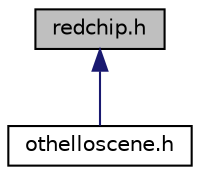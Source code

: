 digraph "redchip.h"
{
  edge [fontname="Helvetica",fontsize="10",labelfontname="Helvetica",labelfontsize="10"];
  node [fontname="Helvetica",fontsize="10",shape=record];
  Node3 [label="redchip.h",height=0.2,width=0.4,color="black", fillcolor="grey75", style="filled", fontcolor="black"];
  Node3 -> Node4 [dir="back",color="midnightblue",fontsize="10",style="solid",fontname="Helvetica"];
  Node4 [label="othelloscene.h",height=0.2,width=0.4,color="black", fillcolor="white", style="filled",URL="$othelloscene_8h.html",tooltip="othelloScene::othelloScene, constuctor that sets the scene "];
}
